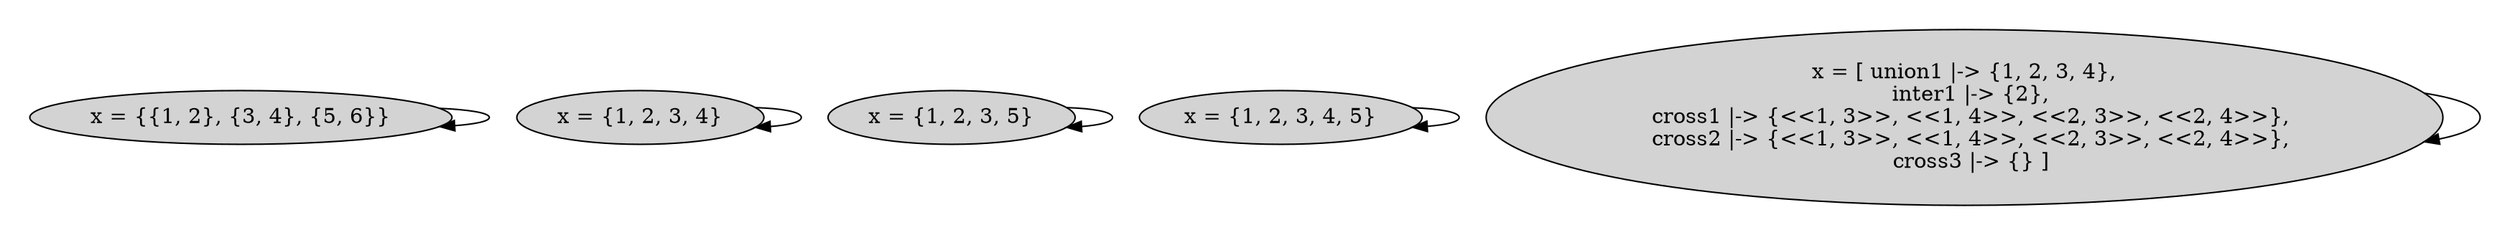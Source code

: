 strict digraph DiskGraph {
nodesep=0.35;
subgraph cluster_graph {
color="white";
7780852078374794930 [label="x = [ union1 |-> {1, 2, 3, 4},\n  inter1 |-> {2},\n  cross1 |-> {<<1, 3>>, <<1, 4>>, <<2, 3>>, <<2, 4>>},\n  cross2 |-> {<<1, 3>>, <<1, 4>>, <<2, 3>>, <<2, 4>>},\n  cross3 |-> {} ]",style = filled]
7877737464420943741 [label="x = {1, 2, 3, 4, 5}",style = filled]
8177131772116955760 [label="x = {1, 2, 3, 5}",style = filled]
-6328639579950726710 [label="x = {1, 2, 3, 4}",style = filled]
-2972139583841873602 [label="x = {{1, 2}, {3, 4}, {5, 6}}",style = filled]
7780852078374794930 -> 7780852078374794930 [label="",color="black",fontcolor="black"];
7877737464420943741 -> 7877737464420943741 [label="",color="black",fontcolor="black"];
8177131772116955760 -> 8177131772116955760 [label="",color="black",fontcolor="black"];
-6328639579950726710 -> -6328639579950726710 [label="",color="black",fontcolor="black"];
-2972139583841873602 -> -2972139583841873602 [label="",color="black",fontcolor="black"];
{rank = same; 7780852078374794930;8177131772116955760;7877737464420943741;-6328639579950726710;-2972139583841873602;}
}
}